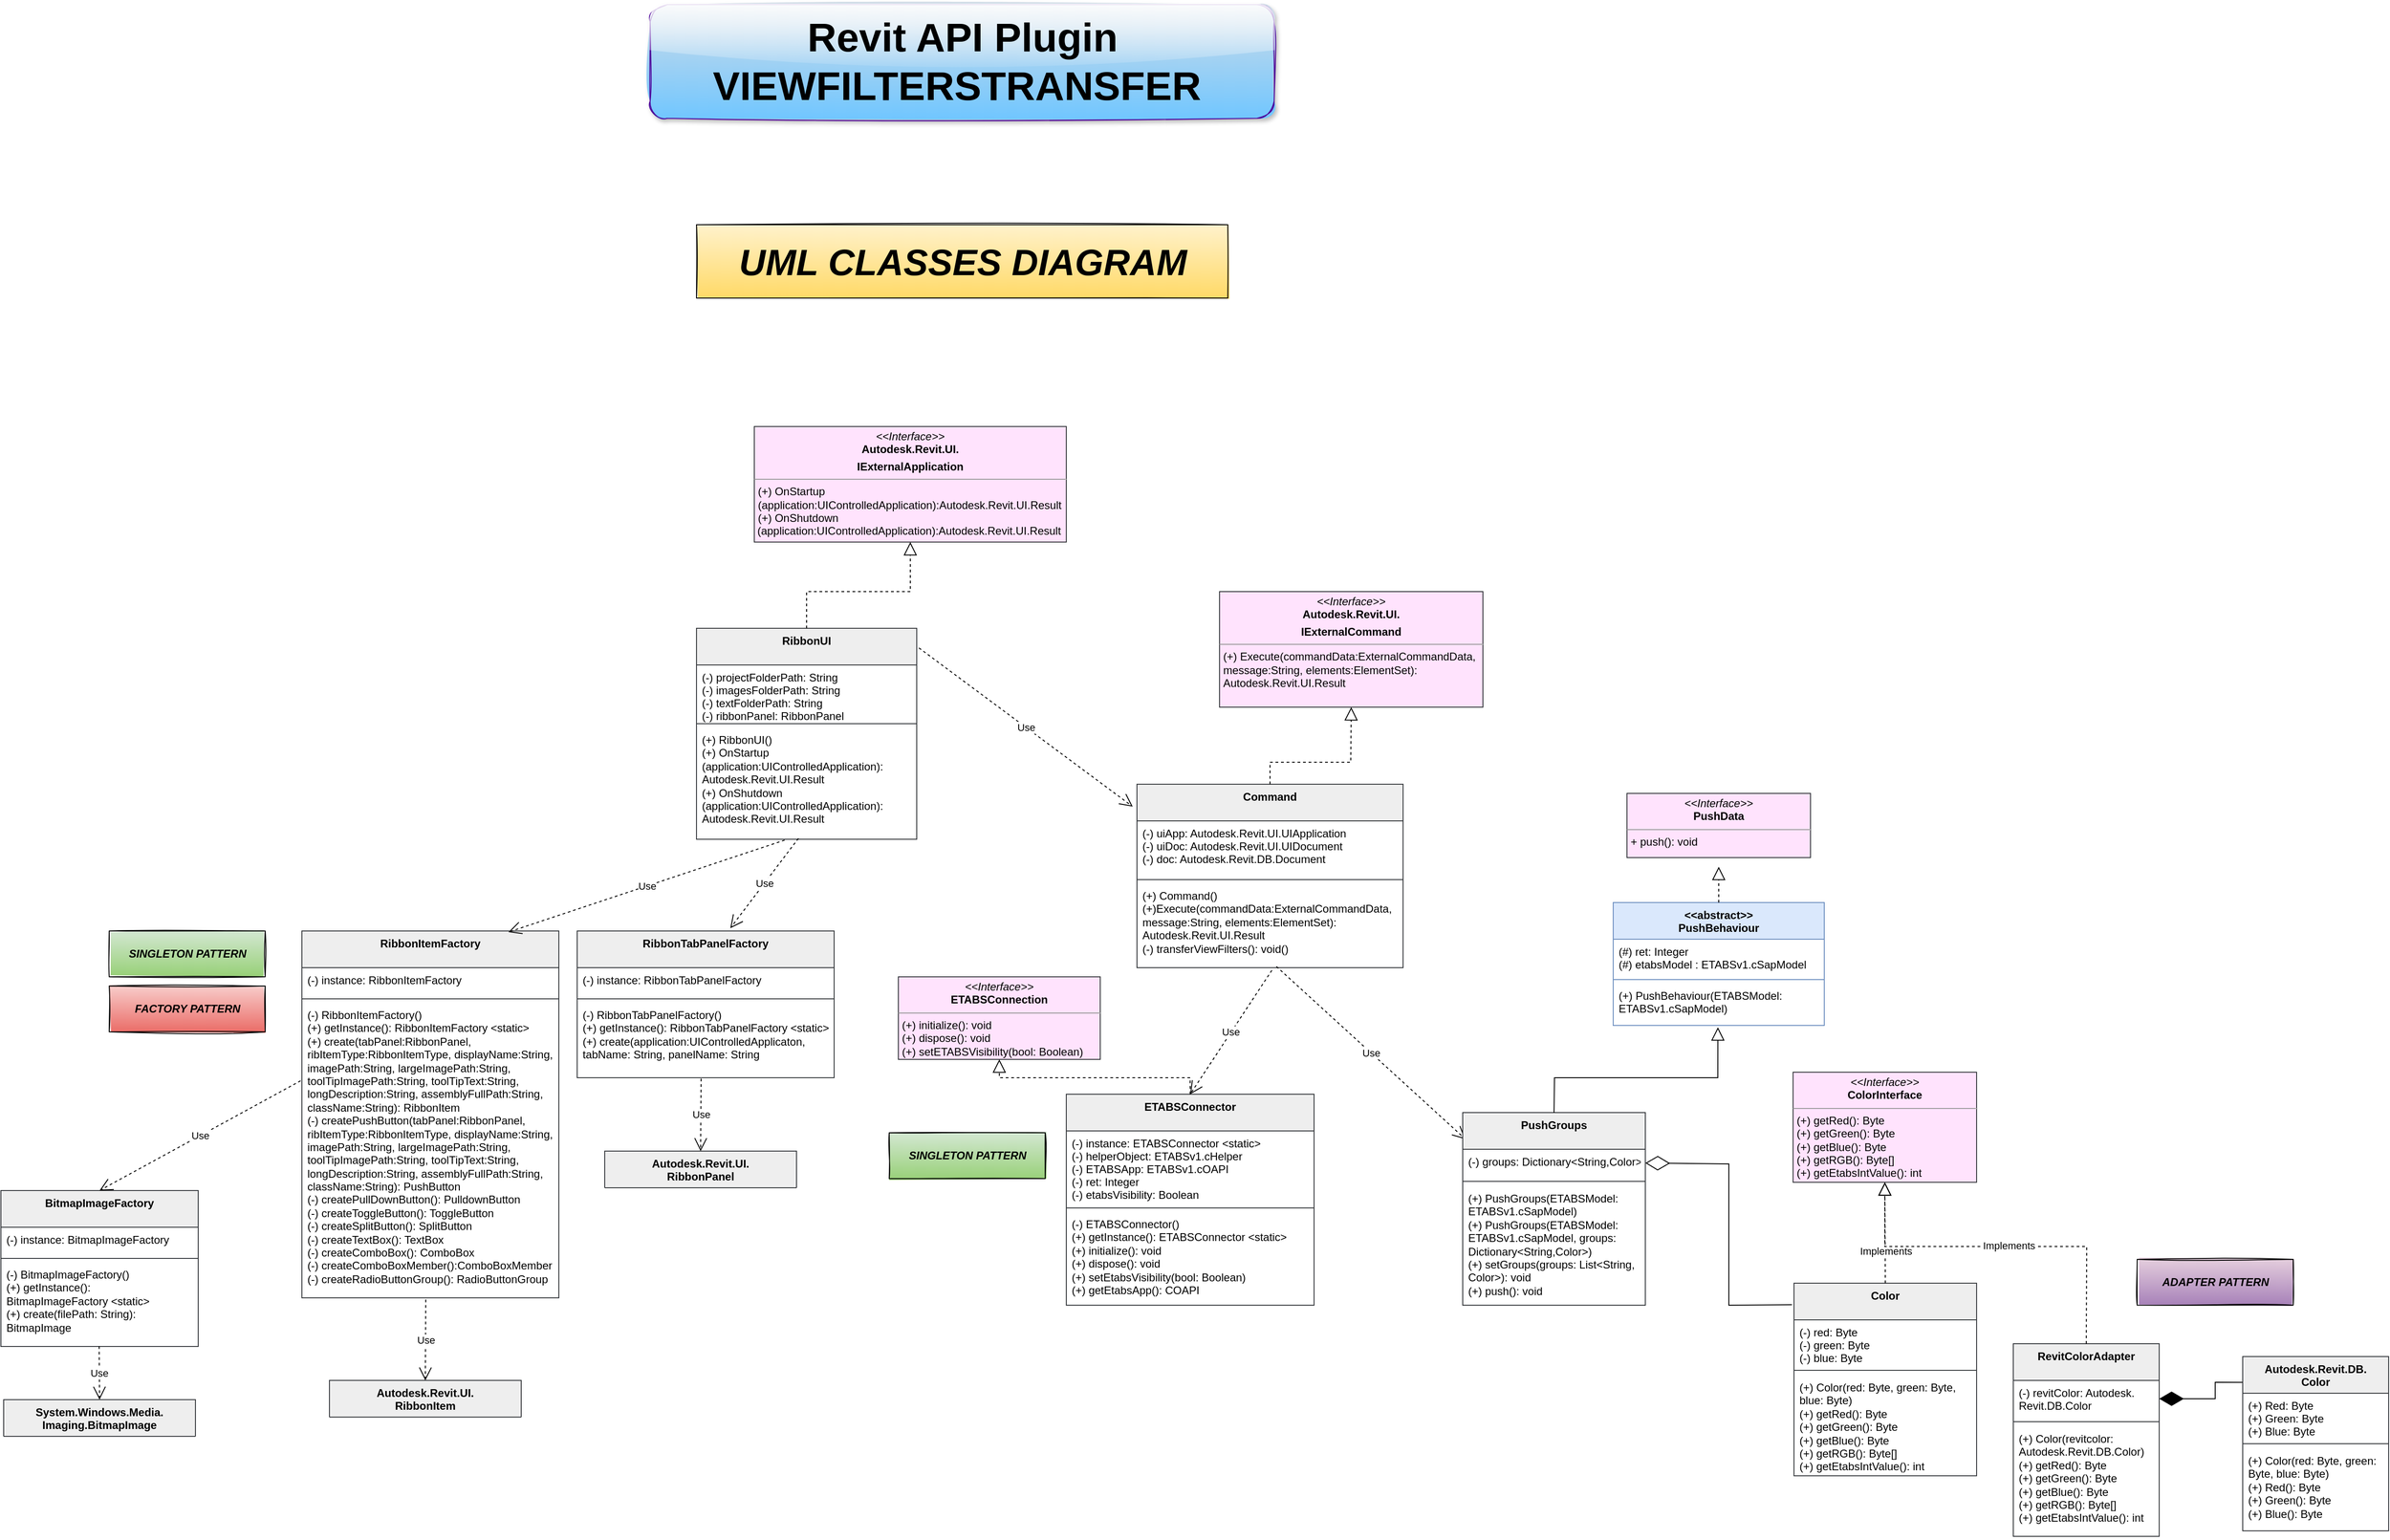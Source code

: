 <mxfile version="22.0.8" type="device">
  <diagram id="C5RBs43oDa-KdzZeNtuy" name="Page-1">
    <mxGraphModel dx="-635" dy="5644" grid="1" gridSize="10" guides="1" tooltips="1" connect="1" arrows="1" fold="1" page="1" pageScale="1" pageWidth="827" pageHeight="1169" math="0" shadow="0">
      <root>
        <mxCell id="WIyWlLk6GJQsqaUBKTNV-0" />
        <mxCell id="WIyWlLk6GJQsqaUBKTNV-1" parent="WIyWlLk6GJQsqaUBKTNV-0" />
        <mxCell id="bTsdY4HcsBTZkOIxfHCk-12" value="RibbonItemFactory" style="swimlane;fontStyle=1;align=center;verticalAlign=top;childLayout=stackLayout;horizontal=1;startSize=40;horizontalStack=0;resizeParent=1;resizeParentMax=0;resizeLast=0;collapsible=1;marginBottom=0;movable=1;resizable=1;rotatable=1;deletable=1;editable=1;locked=0;connectable=1;fillColor=#eeeeee;strokeColor=#36393d;" parent="WIyWlLk6GJQsqaUBKTNV-1" vertex="1">
          <mxGeometry x="5260" y="-1500" width="280" height="400" as="geometry" />
        </mxCell>
        <mxCell id="bTsdY4HcsBTZkOIxfHCk-13" value="(-) instance: RibbonItemFactory" style="text;strokeColor=none;fillColor=none;align=left;verticalAlign=top;spacingLeft=4;spacingRight=4;overflow=hidden;rotatable=0;points=[[0,0.5],[1,0.5]];portConstraint=eastwest;" parent="bTsdY4HcsBTZkOIxfHCk-12" vertex="1">
          <mxGeometry y="40" width="280" height="30" as="geometry" />
        </mxCell>
        <mxCell id="bTsdY4HcsBTZkOIxfHCk-14" value="" style="line;strokeWidth=1;fillColor=none;align=left;verticalAlign=middle;spacingTop=-1;spacingLeft=3;spacingRight=3;rotatable=0;labelPosition=right;points=[];portConstraint=eastwest;strokeColor=inherit;" parent="bTsdY4HcsBTZkOIxfHCk-12" vertex="1">
          <mxGeometry y="70" width="280" height="8" as="geometry" />
        </mxCell>
        <mxCell id="bTsdY4HcsBTZkOIxfHCk-15" value="(-) RibbonItemFactory()&#xa;(+) getInstance(): RibbonItemFactory &lt;static&gt;&#xa;(+) create(tabPanel:RibbonPanel, ribItemType:RibbonItemType, displayName:String, imagePath:String, largeImagePath:String, toolTipImagePath:String, toolTipText:String, longDescription:String, assemblyFullPath:String, className:String): RibbonItem&#xa;(-) createPushButton(tabPanel:RibbonPanel, ribItemType:RibbonItemType, displayName:String, imagePath:String, largeImagePath:String, toolTipImagePath:String, toolTipText:String, longDescription:String, assemblyFullPath:String, className:String): PushButton&#xa;(-) createPullDownButton(): PulldownButton&#xa;(-) createToggleButton(): ToggleButton&#xa;(-) createSplitButton(): SplitButton&#xa;(-) createTextBox(): TextBox&#xa;(-) createComboBox(): ComboBox&#xa;(-) createComboBoxMember():ComboBoxMember&#xa;(-) createRadioButtonGroup(): RadioButtonGroup" style="text;strokeColor=none;fillColor=none;align=left;verticalAlign=top;spacingLeft=4;spacingRight=4;overflow=hidden;rotatable=0;points=[[0,0.5],[1,0.5]];portConstraint=eastwest;whiteSpace=wrap;" parent="bTsdY4HcsBTZkOIxfHCk-12" vertex="1">
          <mxGeometry y="78" width="280" height="322" as="geometry" />
        </mxCell>
        <mxCell id="bTsdY4HcsBTZkOIxfHCk-16" value="RibbonTabPanelFactory" style="swimlane;fontStyle=1;align=center;verticalAlign=top;childLayout=stackLayout;horizontal=1;startSize=40;horizontalStack=0;resizeParent=1;resizeParentMax=0;resizeLast=0;collapsible=1;marginBottom=0;movable=1;resizable=1;rotatable=1;deletable=1;editable=1;locked=0;connectable=1;fillColor=#eeeeee;strokeColor=#36393d;" parent="WIyWlLk6GJQsqaUBKTNV-1" vertex="1">
          <mxGeometry x="5560" y="-1500" width="280" height="160" as="geometry" />
        </mxCell>
        <mxCell id="bTsdY4HcsBTZkOIxfHCk-17" value="(-) instance: RibbonTabPanelFactory" style="text;strokeColor=none;fillColor=none;align=left;verticalAlign=top;spacingLeft=4;spacingRight=4;overflow=hidden;rotatable=0;points=[[0,0.5],[1,0.5]];portConstraint=eastwest;" parent="bTsdY4HcsBTZkOIxfHCk-16" vertex="1">
          <mxGeometry y="40" width="280" height="30" as="geometry" />
        </mxCell>
        <mxCell id="bTsdY4HcsBTZkOIxfHCk-18" value="" style="line;strokeWidth=1;fillColor=none;align=left;verticalAlign=middle;spacingTop=-1;spacingLeft=3;spacingRight=3;rotatable=0;labelPosition=right;points=[];portConstraint=eastwest;strokeColor=inherit;" parent="bTsdY4HcsBTZkOIxfHCk-16" vertex="1">
          <mxGeometry y="70" width="280" height="8" as="geometry" />
        </mxCell>
        <mxCell id="bTsdY4HcsBTZkOIxfHCk-19" value="(-) RibbonTabPanelFactory()&#xa;(+) getInstance(): RibbonTabPanelFactory &lt;static&gt;&#xa;(+) create(application:UIControlledApplicaton, tabName: String, panelName: String" style="text;strokeColor=none;fillColor=none;align=left;verticalAlign=top;spacingLeft=4;spacingRight=4;overflow=hidden;rotatable=0;points=[[0,0.5],[1,0.5]];portConstraint=eastwest;whiteSpace=wrap;" parent="bTsdY4HcsBTZkOIxfHCk-16" vertex="1">
          <mxGeometry y="78" width="280" height="82" as="geometry" />
        </mxCell>
        <mxCell id="bTsdY4HcsBTZkOIxfHCk-20" value="RibbonUI" style="swimlane;fontStyle=1;align=center;verticalAlign=top;childLayout=stackLayout;horizontal=1;startSize=40;horizontalStack=0;resizeParent=1;resizeParentMax=0;resizeLast=0;collapsible=1;marginBottom=0;movable=1;resizable=1;rotatable=1;deletable=1;editable=1;locked=0;connectable=1;fillColor=#eeeeee;strokeColor=#36393d;" parent="WIyWlLk6GJQsqaUBKTNV-1" vertex="1">
          <mxGeometry x="5690" y="-1830" width="240" height="230" as="geometry" />
        </mxCell>
        <mxCell id="bTsdY4HcsBTZkOIxfHCk-21" value="(-) projectFolderPath: String&#xa;(-) imagesFolderPath: String&#xa;(-) textFolderPath: String&#xa;(-) ribbonPanel: RibbonPanel" style="text;strokeColor=none;fillColor=none;align=left;verticalAlign=top;spacingLeft=4;spacingRight=4;overflow=hidden;rotatable=0;points=[[0,0.5],[1,0.5]];portConstraint=eastwest;" parent="bTsdY4HcsBTZkOIxfHCk-20" vertex="1">
          <mxGeometry y="40" width="240" height="60" as="geometry" />
        </mxCell>
        <mxCell id="bTsdY4HcsBTZkOIxfHCk-22" value="" style="line;strokeWidth=1;fillColor=none;align=left;verticalAlign=middle;spacingTop=-1;spacingLeft=3;spacingRight=3;rotatable=0;labelPosition=right;points=[];portConstraint=eastwest;strokeColor=inherit;" parent="bTsdY4HcsBTZkOIxfHCk-20" vertex="1">
          <mxGeometry y="100" width="240" height="8" as="geometry" />
        </mxCell>
        <mxCell id="bTsdY4HcsBTZkOIxfHCk-23" value="(+) RibbonUI()&#xa;(+) OnStartup&#xa;(application:UIControlledApplication):&#xa;Autodesk.Revit.UI.Result&#xa;(+) OnShutdown &#xa;(application:UIControlledApplication):&#xa;Autodesk.Revit.UI.Result" style="text;strokeColor=none;fillColor=none;align=left;verticalAlign=top;spacingLeft=4;spacingRight=4;overflow=hidden;rotatable=0;points=[[0,0.5],[1,0.5]];portConstraint=eastwest;whiteSpace=wrap;" parent="bTsdY4HcsBTZkOIxfHCk-20" vertex="1">
          <mxGeometry y="108" width="240" height="122" as="geometry" />
        </mxCell>
        <mxCell id="bTsdY4HcsBTZkOIxfHCk-24" value="&lt;p style=&quot;margin: 0px ; margin-top: 4px ; text-align: center&quot;&gt;&lt;i&gt;&amp;lt;&amp;lt;Interface&amp;gt;&amp;gt;&lt;/i&gt;&lt;br&gt;&lt;b&gt;Autodesk.Revit.UI.&lt;/b&gt;&lt;/p&gt;&lt;p style=&quot;margin: 0px ; margin-top: 4px ; text-align: center&quot;&gt;&lt;b&gt;IExternalApplication&lt;/b&gt;&lt;/p&gt;&lt;hr size=&quot;1&quot;&gt;&lt;p style=&quot;margin: 0px ; margin-left: 4px&quot;&gt;(+) OnStartup&lt;/p&gt;&lt;p style=&quot;margin: 0px ; margin-left: 4px&quot;&gt;(application:UIControlledApplication):&lt;span style=&quot;background-color: initial;&quot;&gt;Autodesk.Revit.UI.Result&lt;/span&gt;&lt;/p&gt;&lt;p style=&quot;margin: 0px ; margin-left: 4px&quot;&gt;&lt;span style=&quot;background-color: initial;&quot;&gt;(+) OnShutdown&lt;/span&gt;&lt;/p&gt;&amp;nbsp;(application:UIControlledApplication):Autodesk.Revit.UI.Result" style="verticalAlign=top;align=left;overflow=fill;fontSize=12;fontFamily=Helvetica;html=1;fillColor=#FFE3FD;strokeColor=#36393d;" parent="WIyWlLk6GJQsqaUBKTNV-1" vertex="1">
          <mxGeometry x="5753" y="-2050" width="340" height="126" as="geometry" />
        </mxCell>
        <mxCell id="bTsdY4HcsBTZkOIxfHCk-25" value="" style="endArrow=block;dashed=1;endFill=0;endSize=12;html=1;rounded=0;exitX=0.5;exitY=0;exitDx=0;exitDy=0;entryX=0.5;entryY=1;entryDx=0;entryDy=0;" parent="WIyWlLk6GJQsqaUBKTNV-1" source="bTsdY4HcsBTZkOIxfHCk-20" target="bTsdY4HcsBTZkOIxfHCk-24" edge="1">
          <mxGeometry width="160" relative="1" as="geometry">
            <mxPoint x="5640" y="-1850" as="sourcePoint" />
            <mxPoint x="5925" y="-1910" as="targetPoint" />
            <Array as="points">
              <mxPoint x="5810" y="-1870" />
              <mxPoint x="5923" y="-1870" />
            </Array>
          </mxGeometry>
        </mxCell>
        <mxCell id="bTsdY4HcsBTZkOIxfHCk-28" value="Command" style="swimlane;fontStyle=1;align=center;verticalAlign=top;childLayout=stackLayout;horizontal=1;startSize=40;horizontalStack=0;resizeParent=1;resizeParentMax=0;resizeLast=0;collapsible=1;marginBottom=0;movable=1;resizable=1;rotatable=1;deletable=1;editable=1;locked=0;connectable=1;fillColor=#eeeeee;strokeColor=#36393d;" parent="WIyWlLk6GJQsqaUBKTNV-1" vertex="1">
          <mxGeometry x="6170" y="-1660" width="290" height="200" as="geometry" />
        </mxCell>
        <mxCell id="bTsdY4HcsBTZkOIxfHCk-29" value="(-) uiApp: Autodesk.Revit.UI.UIApplication&#xa;(-) uiDoc: Autodesk.Revit.UI.UIDocument&#xa;(-) doc: Autodesk.Revit.DB.Document" style="text;strokeColor=none;fillColor=none;align=left;verticalAlign=top;spacingLeft=4;spacingRight=4;overflow=hidden;rotatable=0;points=[[0,0.5],[1,0.5]];portConstraint=eastwest;" parent="bTsdY4HcsBTZkOIxfHCk-28" vertex="1">
          <mxGeometry y="40" width="290" height="60" as="geometry" />
        </mxCell>
        <mxCell id="bTsdY4HcsBTZkOIxfHCk-30" value="" style="line;strokeWidth=1;fillColor=none;align=left;verticalAlign=middle;spacingTop=-1;spacingLeft=3;spacingRight=3;rotatable=0;labelPosition=right;points=[];portConstraint=eastwest;strokeColor=inherit;" parent="bTsdY4HcsBTZkOIxfHCk-28" vertex="1">
          <mxGeometry y="100" width="290" height="8" as="geometry" />
        </mxCell>
        <mxCell id="bTsdY4HcsBTZkOIxfHCk-31" value="(+) Command()&#xa;(+)Execute(commandData:ExternalCommandData, &#xa;message:String, elements:ElementSet): &#xa;Autodesk.Revit.UI.Result&#xa;(-) transferViewFilters(): void()" style="text;strokeColor=none;fillColor=none;align=left;verticalAlign=top;spacingLeft=4;spacingRight=4;overflow=hidden;rotatable=0;points=[[0,0.5],[1,0.5]];portConstraint=eastwest;whiteSpace=wrap;" parent="bTsdY4HcsBTZkOIxfHCk-28" vertex="1">
          <mxGeometry y="108" width="290" height="92" as="geometry" />
        </mxCell>
        <mxCell id="bTsdY4HcsBTZkOIxfHCk-32" value="&lt;p style=&quot;margin: 0px ; margin-top: 4px ; text-align: center&quot;&gt;&lt;i&gt;&amp;lt;&amp;lt;Interface&amp;gt;&amp;gt;&lt;/i&gt;&lt;br&gt;&lt;b&gt;Autodesk.Revit.UI.&lt;/b&gt;&lt;/p&gt;&lt;p style=&quot;margin: 0px ; margin-top: 4px ; text-align: center&quot;&gt;&lt;b&gt;IExternalCommand&lt;/b&gt;&lt;/p&gt;&lt;hr size=&quot;1&quot;&gt;&lt;p style=&quot;margin: 0px ; margin-left: 4px&quot;&gt;(+) Execute(commandData:ExternalCommandData,&amp;nbsp;&lt;/p&gt;&lt;p style=&quot;margin: 0px ; margin-left: 4px&quot;&gt;message:String, elements:ElementSet):&amp;nbsp;&lt;/p&gt;&lt;p style=&quot;margin: 0px ; margin-left: 4px&quot;&gt;Autodesk.Revit.UI.Result&lt;/p&gt;&lt;p style=&quot;margin: 0px ; margin-left: 4px&quot;&gt;&lt;/p&gt;" style="verticalAlign=top;align=left;overflow=fill;fontSize=12;fontFamily=Helvetica;html=1;fillColor=#FFE3FD;strokeColor=#36393d;" parent="WIyWlLk6GJQsqaUBKTNV-1" vertex="1">
          <mxGeometry x="6260" y="-1870" width="287" height="126" as="geometry" />
        </mxCell>
        <mxCell id="bTsdY4HcsBTZkOIxfHCk-33" value="" style="endArrow=block;dashed=1;endFill=0;endSize=12;html=1;rounded=0;exitX=0.5;exitY=0;exitDx=0;exitDy=0;entryX=0.5;entryY=1;entryDx=0;entryDy=0;" parent="WIyWlLk6GJQsqaUBKTNV-1" source="bTsdY4HcsBTZkOIxfHCk-28" target="bTsdY4HcsBTZkOIxfHCk-32" edge="1">
          <mxGeometry width="160" relative="1" as="geometry">
            <mxPoint x="6120" y="-1664" as="sourcePoint" />
            <mxPoint x="6405" y="-1724" as="targetPoint" />
            <Array as="points">
              <mxPoint x="6315" y="-1684" />
              <mxPoint x="6360" y="-1684" />
              <mxPoint x="6403" y="-1684" />
            </Array>
          </mxGeometry>
        </mxCell>
        <mxCell id="bTsdY4HcsBTZkOIxfHCk-36" value="Use" style="endArrow=open;endSize=12;dashed=1;html=1;rounded=0;entryX=-0.016;entryY=0.122;entryDx=0;entryDy=0;entryPerimeter=0;exitX=1.01;exitY=0.093;exitDx=0;exitDy=0;exitPerimeter=0;" parent="WIyWlLk6GJQsqaUBKTNV-1" source="bTsdY4HcsBTZkOIxfHCk-20" target="bTsdY4HcsBTZkOIxfHCk-28" edge="1">
          <mxGeometry width="160" relative="1" as="geometry">
            <mxPoint x="6108" y="-1618" as="sourcePoint" />
            <mxPoint x="6020" y="-1570" as="targetPoint" />
            <Array as="points" />
          </mxGeometry>
        </mxCell>
        <mxCell id="bTsdY4HcsBTZkOIxfHCk-37" value="Use" style="endArrow=open;endSize=12;dashed=1;html=1;rounded=0;entryX=0.015;entryY=0.138;entryDx=0;entryDy=0;entryPerimeter=0;exitX=0.524;exitY=0.986;exitDx=0;exitDy=0;exitPerimeter=0;" parent="WIyWlLk6GJQsqaUBKTNV-1" source="bTsdY4HcsBTZkOIxfHCk-31" target="VpW5yEYr8IQsNNvYB3wE-75" edge="1">
          <mxGeometry width="160" relative="1" as="geometry">
            <mxPoint x="6340" y="-1430" as="sourcePoint" />
            <mxPoint x="6494.165" y="-1358.53" as="targetPoint" />
            <Array as="points" />
          </mxGeometry>
        </mxCell>
        <mxCell id="bTsdY4HcsBTZkOIxfHCk-38" value="Use" style="endArrow=open;endSize=12;dashed=1;html=1;rounded=0;exitX=0.507;exitY=1.031;exitDx=0;exitDy=0;exitPerimeter=0;entryX=0.5;entryY=0;entryDx=0;entryDy=0;" parent="WIyWlLk6GJQsqaUBKTNV-1" source="bTsdY4HcsBTZkOIxfHCk-31" target="VpW5yEYr8IQsNNvYB3wE-1" edge="1">
          <mxGeometry width="160" relative="1" as="geometry">
            <mxPoint x="6330" y="-1450" as="sourcePoint" />
            <mxPoint x="6167.75" y="-1359.16" as="targetPoint" />
            <Array as="points" />
          </mxGeometry>
        </mxCell>
        <mxCell id="bTsdY4HcsBTZkOIxfHCk-39" value="Use" style="endArrow=open;endSize=12;dashed=1;html=1;rounded=0;exitX=0.463;exitY=0.992;exitDx=0;exitDy=0;exitPerimeter=0;entryX=0.596;entryY=-0.019;entryDx=0;entryDy=0;entryPerimeter=0;" parent="WIyWlLk6GJQsqaUBKTNV-1" source="bTsdY4HcsBTZkOIxfHCk-23" target="bTsdY4HcsBTZkOIxfHCk-16" edge="1">
          <mxGeometry width="160" relative="1" as="geometry">
            <mxPoint x="5959" y="-1550" as="sourcePoint" />
            <mxPoint x="5810" y="-1452" as="targetPoint" />
            <Array as="points" />
          </mxGeometry>
        </mxCell>
        <mxCell id="bTsdY4HcsBTZkOIxfHCk-40" value="Use" style="endArrow=open;endSize=12;dashed=1;html=1;rounded=0;exitX=0.4;exitY=1.008;exitDx=0;exitDy=0;exitPerimeter=0;entryX=0.804;entryY=0.003;entryDx=0;entryDy=0;entryPerimeter=0;" parent="WIyWlLk6GJQsqaUBKTNV-1" source="bTsdY4HcsBTZkOIxfHCk-23" target="bTsdY4HcsBTZkOIxfHCk-12" edge="1">
          <mxGeometry width="160" relative="1" as="geometry">
            <mxPoint x="5811" y="-1591" as="sourcePoint" />
            <mxPoint x="5737" y="-1493" as="targetPoint" />
            <Array as="points" />
          </mxGeometry>
        </mxCell>
        <mxCell id="bTsdY4HcsBTZkOIxfHCk-44" value="&lt;i&gt;&lt;b&gt;SINGLETON PATTERN&lt;/b&gt;&lt;/i&gt;" style="html=1;labelBackgroundColor=none;fillColor=#d5e8d4;strokeColor=#000000;glass=0;sketch=1;gradientColor=#97d077;" parent="WIyWlLk6GJQsqaUBKTNV-1" vertex="1">
          <mxGeometry x="5050" y="-1500" width="170" height="50" as="geometry" />
        </mxCell>
        <mxCell id="bTsdY4HcsBTZkOIxfHCk-43" value="&lt;i&gt;&lt;b&gt;FACTORY PATTERN&lt;/b&gt;&lt;/i&gt;" style="html=1;labelBackgroundColor=none;fillColor=#f8cecc;strokeColor=#000000;gradientColor=#ea6b66;glass=0;sketch=1;" parent="WIyWlLk6GJQsqaUBKTNV-1" vertex="1">
          <mxGeometry x="5050" y="-1440" width="170" height="50" as="geometry" />
        </mxCell>
        <mxCell id="bTsdY4HcsBTZkOIxfHCk-53" value="Autodesk.Revit.UI.&#xa;RibbonItem" style="swimlane;fontStyle=1;align=center;verticalAlign=top;childLayout=stackLayout;horizontal=1;startSize=40;horizontalStack=0;resizeParent=1;resizeParentMax=0;resizeLast=0;collapsible=1;marginBottom=0;movable=1;resizable=1;rotatable=1;deletable=1;editable=1;locked=0;connectable=1;fillColor=#eeeeee;strokeColor=#36393d;" parent="WIyWlLk6GJQsqaUBKTNV-1" vertex="1">
          <mxGeometry x="5290" y="-1010" width="209" height="40" as="geometry" />
        </mxCell>
        <mxCell id="bTsdY4HcsBTZkOIxfHCk-57" value="Use" style="endArrow=open;endSize=12;dashed=1;html=1;rounded=0;entryX=0.5;entryY=0;entryDx=0;entryDy=0;exitX=0.482;exitY=1.006;exitDx=0;exitDy=0;exitPerimeter=0;" parent="WIyWlLk6GJQsqaUBKTNV-1" source="bTsdY4HcsBTZkOIxfHCk-15" target="bTsdY4HcsBTZkOIxfHCk-53" edge="1">
          <mxGeometry width="160" relative="1" as="geometry">
            <mxPoint x="5499" y="-1080" as="sourcePoint" />
            <mxPoint x="5499" y="-960" as="targetPoint" />
            <Array as="points" />
          </mxGeometry>
        </mxCell>
        <mxCell id="bTsdY4HcsBTZkOIxfHCk-59" value="Autodesk.Revit.UI.&#xa;RibbonPanel" style="swimlane;fontStyle=1;align=center;verticalAlign=top;childLayout=stackLayout;horizontal=1;startSize=40;horizontalStack=0;resizeParent=1;resizeParentMax=0;resizeLast=0;collapsible=1;marginBottom=0;movable=1;resizable=1;rotatable=1;deletable=1;editable=1;locked=0;connectable=1;fillColor=#eeeeee;strokeColor=#36393d;" parent="WIyWlLk6GJQsqaUBKTNV-1" vertex="1">
          <mxGeometry x="5590" y="-1260" width="209" height="40" as="geometry" />
        </mxCell>
        <mxCell id="bTsdY4HcsBTZkOIxfHCk-60" value="Use" style="endArrow=open;endSize=12;dashed=1;html=1;rounded=0;entryX=0.5;entryY=0;entryDx=0;entryDy=0;exitX=0.482;exitY=1.006;exitDx=0;exitDy=0;exitPerimeter=0;" parent="WIyWlLk6GJQsqaUBKTNV-1" target="bTsdY4HcsBTZkOIxfHCk-59" edge="1">
          <mxGeometry width="160" relative="1" as="geometry">
            <mxPoint x="5695" y="-1339" as="sourcePoint" />
            <mxPoint x="5799" y="-1201" as="targetPoint" />
            <Array as="points" />
          </mxGeometry>
        </mxCell>
        <mxCell id="bTsdY4HcsBTZkOIxfHCk-61" value="&lt;span style=&quot;font-size: 40px;&quot;&gt;&lt;b&gt;&lt;i&gt;UML CLASSES DIAGRAM&lt;/i&gt;&lt;/b&gt;&lt;/span&gt;" style="html=1;labelBackgroundColor=none;fillColor=#fff2cc;strokeColor=#000000;glass=0;sketch=1;gradientColor=#ffd966;" parent="WIyWlLk6GJQsqaUBKTNV-1" vertex="1">
          <mxGeometry x="5690" y="-2270" width="579" height="80" as="geometry" />
        </mxCell>
        <mxCell id="bTsdY4HcsBTZkOIxfHCk-62" value="&lt;b&gt;&lt;font style=&quot;font-size: 44px;&quot;&gt;Revit API Plugin&lt;br&gt;VIEWFILTERSTRANSFER&amp;nbsp;&lt;/font&gt;&lt;/b&gt;" style="rounded=1;whiteSpace=wrap;html=1;fillColor=#D2DDE7;strokeColor=#4C0099;gradientColor=#70C6FF;shadow=1;sketch=1;curveFitting=1;jiggle=2;glass=1;" parent="WIyWlLk6GJQsqaUBKTNV-1" vertex="1">
          <mxGeometry x="5639.5" y="-2510" width="680" height="124" as="geometry" />
        </mxCell>
        <mxCell id="VpW5yEYr8IQsNNvYB3wE-0" value="&lt;i&gt;&lt;b&gt;SINGLETON PATTERN&lt;/b&gt;&lt;/i&gt;" style="html=1;labelBackgroundColor=none;fillColor=#d5e8d4;strokeColor=#000000;glass=0;sketch=1;gradientColor=#97d077;" parent="WIyWlLk6GJQsqaUBKTNV-1" vertex="1">
          <mxGeometry x="5900" y="-1280" width="170" height="50" as="geometry" />
        </mxCell>
        <mxCell id="VpW5yEYr8IQsNNvYB3wE-1" value="ETABSConnector" style="swimlane;fontStyle=1;align=center;verticalAlign=top;childLayout=stackLayout;horizontal=1;startSize=40;horizontalStack=0;resizeParent=1;resizeParentMax=0;resizeLast=0;collapsible=1;marginBottom=0;movable=1;resizable=1;rotatable=1;deletable=1;editable=1;locked=0;connectable=1;fillColor=#eeeeee;strokeColor=#36393d;" parent="WIyWlLk6GJQsqaUBKTNV-1" vertex="1">
          <mxGeometry x="6093" y="-1322" width="270" height="230" as="geometry" />
        </mxCell>
        <mxCell id="VpW5yEYr8IQsNNvYB3wE-2" value="(-) instance: ETABSConnector &lt;static&gt;&#xa;(-) helperObject: ETABSv1.cHelper&#xa;(-) ETABSApp: ETABSv1.cOAPI&#xa;(-) ret: Integer&#xa;(-) etabsVisibility: Boolean" style="text;strokeColor=none;fillColor=none;align=left;verticalAlign=top;spacingLeft=4;spacingRight=4;overflow=hidden;rotatable=0;points=[[0,0.5],[1,0.5]];portConstraint=eastwest;" parent="VpW5yEYr8IQsNNvYB3wE-1" vertex="1">
          <mxGeometry y="40" width="270" height="80" as="geometry" />
        </mxCell>
        <mxCell id="VpW5yEYr8IQsNNvYB3wE-3" value="" style="line;strokeWidth=1;fillColor=none;align=left;verticalAlign=middle;spacingTop=-1;spacingLeft=3;spacingRight=3;rotatable=0;labelPosition=right;points=[];portConstraint=eastwest;strokeColor=inherit;" parent="VpW5yEYr8IQsNNvYB3wE-1" vertex="1">
          <mxGeometry y="120" width="270" height="8" as="geometry" />
        </mxCell>
        <mxCell id="VpW5yEYr8IQsNNvYB3wE-4" value="(-) ETABSConnector()&#xa;(+) getInstance(): ETABSConnector &lt;static&gt;&#xa;(+) initialize(): void&#xa;(+) dispose(): void&#xa;(+) setEtabsVisibility(bool: Boolean)&#xa;(+) getEtabsApp(): COAPI" style="text;strokeColor=none;fillColor=none;align=left;verticalAlign=top;spacingLeft=4;spacingRight=4;overflow=hidden;rotatable=0;points=[[0,0.5],[1,0.5]];portConstraint=eastwest;whiteSpace=wrap;" parent="VpW5yEYr8IQsNNvYB3wE-1" vertex="1">
          <mxGeometry y="128" width="270" height="102" as="geometry" />
        </mxCell>
        <mxCell id="VpW5yEYr8IQsNNvYB3wE-5" value="&lt;p style=&quot;margin: 0px ; margin-top: 4px ; text-align: center&quot;&gt;&lt;i&gt;&amp;lt;&amp;lt;Interface&amp;gt;&amp;gt;&lt;/i&gt;&lt;br&gt;&lt;b&gt;ETABSConnection&lt;/b&gt;&lt;/p&gt;&lt;hr size=&quot;1&quot;&gt;&lt;p style=&quot;margin: 0px ; margin-left: 4px&quot;&gt;(+) initialize(): void&lt;/p&gt;&lt;p style=&quot;margin: 0px ; margin-left: 4px&quot;&gt;(+) dispose(): void&lt;/p&gt;&lt;p style=&quot;margin: 0px ; margin-left: 4px&quot;&gt;(+) setETABSVisibility(bool: Boolean)&lt;/p&gt;" style="verticalAlign=top;align=left;overflow=fill;fontSize=12;fontFamily=Helvetica;html=1;fillColor=#FFE3FD;strokeColor=#36393d;" parent="WIyWlLk6GJQsqaUBKTNV-1" vertex="1">
          <mxGeometry x="5910" y="-1450" width="220" height="90" as="geometry" />
        </mxCell>
        <mxCell id="VpW5yEYr8IQsNNvYB3wE-6" value="" style="endArrow=block;dashed=1;endFill=0;endSize=12;html=1;rounded=0;exitX=0.5;exitY=0;exitDx=0;exitDy=0;entryX=0.5;entryY=1;entryDx=0;entryDy=0;" parent="WIyWlLk6GJQsqaUBKTNV-1" source="VpW5yEYr8IQsNNvYB3wE-1" target="VpW5yEYr8IQsNNvYB3wE-5" edge="1">
          <mxGeometry width="160" relative="1" as="geometry">
            <mxPoint x="6490" y="-1206" as="sourcePoint" />
            <mxPoint x="6490" y="-1266" as="targetPoint" />
            <Array as="points">
              <mxPoint x="6228" y="-1340" />
              <mxPoint x="6020" y="-1340" />
            </Array>
          </mxGeometry>
        </mxCell>
        <mxCell id="VpW5yEYr8IQsNNvYB3wE-59" value="&lt;p style=&quot;margin: 0px ; margin-top: 4px ; text-align: center&quot;&gt;&lt;i&gt;&amp;lt;&amp;lt;Interface&amp;gt;&amp;gt;&lt;/i&gt;&lt;br&gt;&lt;b&gt;PushData&lt;/b&gt;&lt;/p&gt;&lt;hr size=&quot;1&quot;&gt;&lt;p style=&quot;margin: 0px ; margin-left: 4px&quot;&gt;+ push(): void&lt;/p&gt;" style="verticalAlign=top;align=left;overflow=fill;fontSize=12;fontFamily=Helvetica;html=1;fillColor=#FFE3FD;strokeColor=#36393d;" parent="WIyWlLk6GJQsqaUBKTNV-1" vertex="1">
          <mxGeometry x="6704" y="-1650" width="200" height="70" as="geometry" />
        </mxCell>
        <mxCell id="VpW5yEYr8IQsNNvYB3wE-60" value="&lt;&lt;abstract&gt;&gt;&#xa;PushBehaviour" style="swimlane;fontStyle=1;align=center;verticalAlign=top;childLayout=stackLayout;horizontal=1;startSize=40;horizontalStack=0;resizeParent=1;resizeParentMax=0;resizeLast=0;collapsible=1;marginBottom=0;fillColor=#dae8fc;strokeColor=#6c8ebf;" parent="WIyWlLk6GJQsqaUBKTNV-1" vertex="1">
          <mxGeometry x="6689" y="-1531" width="230" height="134" as="geometry" />
        </mxCell>
        <mxCell id="VpW5yEYr8IQsNNvYB3wE-61" value="(#) ret: Integer&#xa;(#) etabsModel : ETABSv1.cSapModel" style="text;strokeColor=none;fillColor=none;align=left;verticalAlign=top;spacingLeft=4;spacingRight=4;overflow=hidden;rotatable=0;points=[[0,0.5],[1,0.5]];portConstraint=eastwest;glass=0;labelBackgroundColor=none;sketch=1;" parent="VpW5yEYr8IQsNNvYB3wE-60" vertex="1">
          <mxGeometry y="40" width="230" height="40" as="geometry" />
        </mxCell>
        <mxCell id="VpW5yEYr8IQsNNvYB3wE-62" value="" style="line;strokeWidth=1;fillColor=none;align=left;verticalAlign=middle;spacingTop=-1;spacingLeft=3;spacingRight=3;rotatable=0;labelPosition=right;points=[];portConstraint=eastwest;strokeColor=inherit;" parent="VpW5yEYr8IQsNNvYB3wE-60" vertex="1">
          <mxGeometry y="80" width="230" height="8" as="geometry" />
        </mxCell>
        <mxCell id="VpW5yEYr8IQsNNvYB3wE-63" value="(+) PushBehaviour(ETABSModel: ETABSv1.cSapModel)" style="text;strokeColor=none;fillColor=none;align=left;verticalAlign=top;spacingLeft=4;spacingRight=4;overflow=hidden;rotatable=0;points=[[0,0.5],[1,0.5]];portConstraint=eastwest;whiteSpace=wrap;" parent="VpW5yEYr8IQsNNvYB3wE-60" vertex="1">
          <mxGeometry y="88" width="230" height="46" as="geometry" />
        </mxCell>
        <mxCell id="VpW5yEYr8IQsNNvYB3wE-64" value="" style="endArrow=block;dashed=1;endFill=0;endSize=12;html=1;rounded=0;entryX=0.5;entryY=1;entryDx=0;entryDy=0;exitX=0.5;exitY=0;exitDx=0;exitDy=0;" parent="WIyWlLk6GJQsqaUBKTNV-1" source="VpW5yEYr8IQsNNvYB3wE-60" edge="1">
          <mxGeometry width="160" relative="1" as="geometry">
            <mxPoint x="7063" y="-1476" as="sourcePoint" />
            <mxPoint x="6804" y="-1570" as="targetPoint" />
            <Array as="points" />
          </mxGeometry>
        </mxCell>
        <mxCell id="VpW5yEYr8IQsNNvYB3wE-75" value="PushGroups" style="swimlane;fontStyle=1;align=center;verticalAlign=top;childLayout=stackLayout;horizontal=1;startSize=40;horizontalStack=0;resizeParent=1;resizeParentMax=0;resizeLast=0;collapsible=1;marginBottom=0;movable=1;resizable=1;rotatable=1;deletable=1;editable=1;locked=0;connectable=1;fillColor=#eeeeee;strokeColor=#36393d;" parent="WIyWlLk6GJQsqaUBKTNV-1" vertex="1">
          <mxGeometry x="6525" y="-1302" width="199" height="210" as="geometry" />
        </mxCell>
        <mxCell id="VpW5yEYr8IQsNNvYB3wE-76" value="(-) groups: Dictionary&lt;String,Color&gt;" style="text;strokeColor=none;fillColor=none;align=left;verticalAlign=top;spacingLeft=4;spacingRight=4;overflow=hidden;rotatable=0;points=[[0,0.5],[1,0.5]];portConstraint=eastwest;" parent="VpW5yEYr8IQsNNvYB3wE-75" vertex="1">
          <mxGeometry y="40" width="199" height="30" as="geometry" />
        </mxCell>
        <mxCell id="VpW5yEYr8IQsNNvYB3wE-77" value="" style="line;strokeWidth=1;fillColor=none;align=left;verticalAlign=middle;spacingTop=-1;spacingLeft=3;spacingRight=3;rotatable=0;labelPosition=right;points=[];portConstraint=eastwest;strokeColor=inherit;" parent="VpW5yEYr8IQsNNvYB3wE-75" vertex="1">
          <mxGeometry y="70" width="199" height="10" as="geometry" />
        </mxCell>
        <mxCell id="VpW5yEYr8IQsNNvYB3wE-78" value="(+) PushGroups(ETABSModel: ETABSv1.cSapModel)&#xa;(+) PushGroups(ETABSModel: ETABSv1.cSapModel, groups: Dictionary&lt;String,Color&gt;)&#xa;(+) setGroups(groups: List&lt;String, Color&gt;): void&#xa;(+) push(): void" style="text;strokeColor=none;fillColor=none;align=left;verticalAlign=top;spacingLeft=4;spacingRight=4;overflow=hidden;rotatable=0;points=[[0,0.5],[1,0.5]];portConstraint=eastwest;whiteSpace=wrap;" parent="VpW5yEYr8IQsNNvYB3wE-75" vertex="1">
          <mxGeometry y="80" width="199" height="130" as="geometry" />
        </mxCell>
        <mxCell id="VpW5yEYr8IQsNNvYB3wE-79" value="" style="endArrow=block;endFill=0;endSize=12;html=1;rounded=0;exitX=0.5;exitY=0;exitDx=0;exitDy=0;entryX=0.496;entryY=1.043;entryDx=0;entryDy=0;entryPerimeter=0;" parent="WIyWlLk6GJQsqaUBKTNV-1" source="VpW5yEYr8IQsNNvYB3wE-75" target="VpW5yEYr8IQsNNvYB3wE-63" edge="1">
          <mxGeometry width="160" relative="1" as="geometry">
            <mxPoint x="6938.5" y="-1292.0" as="sourcePoint" />
            <mxPoint x="6939" y="-1397" as="targetPoint" />
            <Array as="points">
              <mxPoint x="6625" y="-1340" />
              <mxPoint x="6803" y="-1340" />
            </Array>
          </mxGeometry>
        </mxCell>
        <mxCell id="VpW5yEYr8IQsNNvYB3wE-93" value="" style="endArrow=diamondThin;endFill=0;endSize=24;html=1;rounded=0;entryX=1;entryY=0.5;entryDx=0;entryDy=0;exitX=-0.011;exitY=0.112;exitDx=0;exitDy=0;exitPerimeter=0;" parent="WIyWlLk6GJQsqaUBKTNV-1" source="VpW5yEYr8IQsNNvYB3wE-99" target="VpW5yEYr8IQsNNvYB3wE-76" edge="1">
          <mxGeometry width="160" relative="1" as="geometry">
            <mxPoint x="7170.597" y="-1389.2" as="sourcePoint" />
            <mxPoint x="7109" y="-1299" as="targetPoint" />
            <Array as="points">
              <mxPoint x="6815" y="-1092" />
              <mxPoint x="6815" y="-1176" />
              <mxPoint x="6815" y="-1246" />
            </Array>
          </mxGeometry>
        </mxCell>
        <mxCell id="VpW5yEYr8IQsNNvYB3wE-99" value="Color" style="swimlane;fontStyle=1;align=center;verticalAlign=top;childLayout=stackLayout;horizontal=1;startSize=40;horizontalStack=0;resizeParent=1;resizeParentMax=0;resizeLast=0;collapsible=1;marginBottom=0;movable=1;resizable=1;rotatable=1;deletable=1;editable=1;locked=0;connectable=1;fillColor=#eeeeee;strokeColor=#36393d;" parent="WIyWlLk6GJQsqaUBKTNV-1" vertex="1">
          <mxGeometry x="6886" y="-1116" width="199" height="210" as="geometry" />
        </mxCell>
        <mxCell id="VpW5yEYr8IQsNNvYB3wE-100" value="(-) red: Byte&#xa;(-) green: Byte&#xa;(-) blue: Byte" style="text;strokeColor=none;fillColor=none;align=left;verticalAlign=top;spacingLeft=4;spacingRight=4;overflow=hidden;rotatable=0;points=[[0,0.5],[1,0.5]];portConstraint=eastwest;" parent="VpW5yEYr8IQsNNvYB3wE-99" vertex="1">
          <mxGeometry y="40" width="199" height="50" as="geometry" />
        </mxCell>
        <mxCell id="VpW5yEYr8IQsNNvYB3wE-101" value="" style="line;strokeWidth=1;fillColor=none;align=left;verticalAlign=middle;spacingTop=-1;spacingLeft=3;spacingRight=3;rotatable=0;labelPosition=right;points=[];portConstraint=eastwest;strokeColor=inherit;" parent="VpW5yEYr8IQsNNvYB3wE-99" vertex="1">
          <mxGeometry y="90" width="199" height="10" as="geometry" />
        </mxCell>
        <mxCell id="VpW5yEYr8IQsNNvYB3wE-102" value="(+) Color(red: Byte, green: Byte, blue: Byte)&#xa;(+) getRed(): Byte&#xa;(+) getGreen(): Byte&#xa;(+) getBlue(): Byte&#xa;(+) getRGB(): Byte[]&#xa;(+) getEtabsIntValue(): int" style="text;strokeColor=none;fillColor=none;align=left;verticalAlign=top;spacingLeft=4;spacingRight=4;overflow=hidden;rotatable=0;points=[[0,0.5],[1,0.5]];portConstraint=eastwest;whiteSpace=wrap;" parent="VpW5yEYr8IQsNNvYB3wE-99" vertex="1">
          <mxGeometry y="100" width="199" height="110" as="geometry" />
        </mxCell>
        <mxCell id="VpW5yEYr8IQsNNvYB3wE-103" value="&lt;p style=&quot;margin: 0px ; margin-top: 4px ; text-align: center&quot;&gt;&lt;i&gt;&amp;lt;&amp;lt;Interface&amp;gt;&amp;gt;&lt;/i&gt;&lt;br&gt;&lt;b&gt;ColorInterface&lt;/b&gt;&lt;/p&gt;&lt;hr size=&quot;1&quot;&gt;&lt;p style=&quot;margin: 0px ; margin-left: 4px&quot;&gt;(+) getRed(): Byte&lt;br style=&quot;border-color: var(--border-color); padding: 0px; margin: 0px;&quot;&gt;&lt;span style=&quot;&quot;&gt;(+) getGreen(): Byte&lt;/span&gt;&lt;br style=&quot;border-color: var(--border-color); padding: 0px; margin: 0px;&quot;&gt;&lt;span style=&quot;&quot;&gt;(+) getBlue(): Byte&lt;/span&gt;&lt;br style=&quot;border-color: var(--border-color); padding: 0px; margin: 0px;&quot;&gt;&lt;span style=&quot;&quot;&gt;(+) getRGB(): Byte[]&lt;/span&gt;&lt;br&gt;&lt;/p&gt;&lt;p style=&quot;margin: 0px ; margin-left: 4px&quot;&gt;(+) getEtabsIntValue(): int&lt;span style=&quot;&quot;&gt;&lt;br&gt;&lt;/span&gt;&lt;/p&gt;&lt;p style=&quot;margin: 0px ; margin-left: 4px&quot;&gt;&lt;br&gt;&lt;/p&gt;" style="verticalAlign=top;align=left;overflow=fill;fontSize=12;fontFamily=Helvetica;html=1;fillColor=#FFE3FD;strokeColor=#36393d;" parent="WIyWlLk6GJQsqaUBKTNV-1" vertex="1">
          <mxGeometry x="6885" y="-1346" width="200" height="120" as="geometry" />
        </mxCell>
        <mxCell id="VpW5yEYr8IQsNNvYB3wE-104" value="" style="endArrow=block;dashed=1;endFill=0;endSize=12;html=1;rounded=0;entryX=0.5;entryY=1;entryDx=0;entryDy=0;exitX=0.5;exitY=0;exitDx=0;exitDy=0;" parent="WIyWlLk6GJQsqaUBKTNV-1" source="VpW5yEYr8IQsNNvYB3wE-99" target="VpW5yEYr8IQsNNvYB3wE-103" edge="1">
          <mxGeometry width="160" relative="1" as="geometry">
            <mxPoint x="6875" y="-1096" as="sourcePoint" />
            <mxPoint x="6885" y="-1156" as="targetPoint" />
          </mxGeometry>
        </mxCell>
        <mxCell id="VpW5yEYr8IQsNNvYB3wE-105" value="Implements&lt;br&gt;" style="edgeLabel;html=1;align=center;verticalAlign=middle;resizable=0;points=[];fontColor=#000000;" parent="VpW5yEYr8IQsNNvYB3wE-104" vertex="1" connectable="0">
          <mxGeometry x="-0.036" y="-1" relative="1" as="geometry">
            <mxPoint x="-1" y="18" as="offset" />
          </mxGeometry>
        </mxCell>
        <mxCell id="VpW5yEYr8IQsNNvYB3wE-106" value="RevitColorAdapter" style="swimlane;fontStyle=1;align=center;verticalAlign=top;childLayout=stackLayout;horizontal=1;startSize=40;horizontalStack=0;resizeParent=1;resizeParentMax=0;resizeLast=0;collapsible=1;marginBottom=0;movable=1;resizable=1;rotatable=1;deletable=1;editable=1;locked=0;connectable=1;fillColor=#eeeeee;strokeColor=#36393d;" parent="WIyWlLk6GJQsqaUBKTNV-1" vertex="1">
          <mxGeometry x="7125" y="-1050" width="159" height="210" as="geometry" />
        </mxCell>
        <mxCell id="VpW5yEYr8IQsNNvYB3wE-107" value="(-) revitColor: Autodesk.&#xa;Revit.DB.Color" style="text;strokeColor=none;fillColor=none;align=left;verticalAlign=top;spacingLeft=4;spacingRight=4;overflow=hidden;rotatable=0;points=[[0,0.5],[1,0.5]];portConstraint=eastwest;" parent="VpW5yEYr8IQsNNvYB3wE-106" vertex="1">
          <mxGeometry y="40" width="159" height="40" as="geometry" />
        </mxCell>
        <mxCell id="VpW5yEYr8IQsNNvYB3wE-108" value="" style="line;strokeWidth=1;fillColor=none;align=left;verticalAlign=middle;spacingTop=-1;spacingLeft=3;spacingRight=3;rotatable=0;labelPosition=right;points=[];portConstraint=eastwest;strokeColor=inherit;" parent="VpW5yEYr8IQsNNvYB3wE-106" vertex="1">
          <mxGeometry y="80" width="159" height="10" as="geometry" />
        </mxCell>
        <mxCell id="VpW5yEYr8IQsNNvYB3wE-109" value="(+) Color(revitcolor: Autodesk.Revit.DB.Color)&#xa;(+) getRed(): Byte&#xa;(+) getGreen(): Byte&#xa;(+) getBlue(): Byte&#xa;(+) getRGB(): Byte[]&#xa;(+) getEtabsIntValue(): int" style="text;strokeColor=none;fillColor=none;align=left;verticalAlign=top;spacingLeft=4;spacingRight=4;overflow=hidden;rotatable=0;points=[[0,0.5],[1,0.5]];portConstraint=eastwest;whiteSpace=wrap;" parent="VpW5yEYr8IQsNNvYB3wE-106" vertex="1">
          <mxGeometry y="90" width="159" height="120" as="geometry" />
        </mxCell>
        <mxCell id="VpW5yEYr8IQsNNvYB3wE-110" value="" style="endArrow=block;dashed=1;endFill=0;endSize=12;html=1;rounded=0;entryX=0.5;entryY=1;entryDx=0;entryDy=0;exitX=0.5;exitY=0;exitDx=0;exitDy=0;" parent="WIyWlLk6GJQsqaUBKTNV-1" source="VpW5yEYr8IQsNNvYB3wE-106" target="VpW5yEYr8IQsNNvYB3wE-103" edge="1">
          <mxGeometry width="160" relative="1" as="geometry">
            <mxPoint x="7069" y="-1116" as="sourcePoint" />
            <mxPoint x="6995" y="-1186" as="targetPoint" />
            <Array as="points">
              <mxPoint x="7205" y="-1156" />
              <mxPoint x="7005" y="-1156" />
              <mxPoint x="6985" y="-1156" />
            </Array>
          </mxGeometry>
        </mxCell>
        <mxCell id="VpW5yEYr8IQsNNvYB3wE-111" value="Implements&lt;br&gt;" style="edgeLabel;html=1;align=center;verticalAlign=middle;resizable=0;points=[];fontColor=#000000;" parent="VpW5yEYr8IQsNNvYB3wE-110" vertex="1" connectable="0">
          <mxGeometry x="-0.036" y="-1" relative="1" as="geometry">
            <mxPoint as="offset" />
          </mxGeometry>
        </mxCell>
        <mxCell id="VpW5yEYr8IQsNNvYB3wE-113" value="" style="endArrow=diamondThin;endFill=1;endSize=24;html=1;rounded=0;exitX=0.006;exitY=0.148;exitDx=0;exitDy=0;exitPerimeter=0;" parent="WIyWlLk6GJQsqaUBKTNV-1" source="VpW5yEYr8IQsNNvYB3wE-114" target="VpW5yEYr8IQsNNvYB3wE-107" edge="1">
          <mxGeometry width="160" relative="1" as="geometry">
            <mxPoint x="7436" y="-1018" as="sourcePoint" />
            <mxPoint x="7325" y="-1026" as="targetPoint" />
            <Array as="points">
              <mxPoint x="7345" y="-1008" />
              <mxPoint x="7345" y="-990" />
            </Array>
          </mxGeometry>
        </mxCell>
        <mxCell id="VpW5yEYr8IQsNNvYB3wE-114" value="Autodesk.Revit.DB.&#xa;Color" style="swimlane;fontStyle=1;align=center;verticalAlign=top;childLayout=stackLayout;horizontal=1;startSize=40;horizontalStack=0;resizeParent=1;resizeParentMax=0;resizeLast=0;collapsible=1;marginBottom=0;movable=1;resizable=1;rotatable=1;deletable=1;editable=1;locked=0;connectable=1;fillColor=#eeeeee;strokeColor=#36393d;" parent="WIyWlLk6GJQsqaUBKTNV-1" vertex="1">
          <mxGeometry x="7375" y="-1036" width="159" height="190" as="geometry" />
        </mxCell>
        <mxCell id="VpW5yEYr8IQsNNvYB3wE-115" value="(+) Red: Byte&#xa;(+) Green: Byte&#xa;(+) Blue: Byte " style="text;strokeColor=none;fillColor=none;align=left;verticalAlign=top;spacingLeft=4;spacingRight=4;overflow=hidden;rotatable=0;points=[[0,0.5],[1,0.5]];portConstraint=eastwest;" parent="VpW5yEYr8IQsNNvYB3wE-114" vertex="1">
          <mxGeometry y="40" width="159" height="50" as="geometry" />
        </mxCell>
        <mxCell id="VpW5yEYr8IQsNNvYB3wE-116" value="" style="line;strokeWidth=1;fillColor=none;align=left;verticalAlign=middle;spacingTop=-1;spacingLeft=3;spacingRight=3;rotatable=0;labelPosition=right;points=[];portConstraint=eastwest;strokeColor=inherit;" parent="VpW5yEYr8IQsNNvYB3wE-114" vertex="1">
          <mxGeometry y="90" width="159" height="10" as="geometry" />
        </mxCell>
        <mxCell id="VpW5yEYr8IQsNNvYB3wE-117" value="(+) Color(red: Byte, green: Byte, blue: Byte)&#xa;(+) Red(): Byte&#xa;(+) Green(): Byte&#xa;(+) Blue(): Byte" style="text;strokeColor=none;fillColor=none;align=left;verticalAlign=top;spacingLeft=4;spacingRight=4;overflow=hidden;rotatable=0;points=[[0,0.5],[1,0.5]];portConstraint=eastwest;whiteSpace=wrap;" parent="VpW5yEYr8IQsNNvYB3wE-114" vertex="1">
          <mxGeometry y="100" width="159" height="90" as="geometry" />
        </mxCell>
        <mxCell id="VpW5yEYr8IQsNNvYB3wE-118" value="&lt;i&gt;&lt;b&gt;ADAPTER PATTERN&lt;/b&gt;&lt;/i&gt;" style="html=1;labelBackgroundColor=none;fillColor=#E6D0DE;strokeColor=#000000;glass=0;sketch=1;gradientColor=#A680B8;" parent="WIyWlLk6GJQsqaUBKTNV-1" vertex="1">
          <mxGeometry x="7260" y="-1142" width="170" height="50" as="geometry" />
        </mxCell>
        <mxCell id="-rUoRmfh50f2_S-JCA8s-0" value="BitmapImageFactory" style="swimlane;fontStyle=1;align=center;verticalAlign=top;childLayout=stackLayout;horizontal=1;startSize=40;horizontalStack=0;resizeParent=1;resizeParentMax=0;resizeLast=0;collapsible=1;marginBottom=0;movable=1;resizable=1;rotatable=1;deletable=1;editable=1;locked=0;connectable=1;fillColor=#eeeeee;strokeColor=#36393d;" vertex="1" parent="WIyWlLk6GJQsqaUBKTNV-1">
          <mxGeometry x="4932" y="-1217" width="215" height="170" as="geometry" />
        </mxCell>
        <mxCell id="-rUoRmfh50f2_S-JCA8s-1" value="(-) instance: BitmapImageFactory" style="text;strokeColor=none;fillColor=none;align=left;verticalAlign=top;spacingLeft=4;spacingRight=4;overflow=hidden;rotatable=0;points=[[0,0.5],[1,0.5]];portConstraint=eastwest;" vertex="1" parent="-rUoRmfh50f2_S-JCA8s-0">
          <mxGeometry y="40" width="215" height="30" as="geometry" />
        </mxCell>
        <mxCell id="-rUoRmfh50f2_S-JCA8s-2" value="" style="line;strokeWidth=1;fillColor=none;align=left;verticalAlign=middle;spacingTop=-1;spacingLeft=3;spacingRight=3;rotatable=0;labelPosition=right;points=[];portConstraint=eastwest;strokeColor=inherit;" vertex="1" parent="-rUoRmfh50f2_S-JCA8s-0">
          <mxGeometry y="70" width="215" height="8" as="geometry" />
        </mxCell>
        <mxCell id="-rUoRmfh50f2_S-JCA8s-3" value="(-) BitmapImageFactory()&#xa;(+) getInstance(): BitmapImageFactory &lt;static&gt;&#xa;(+) create(filePath: String): BitmapImage" style="text;strokeColor=none;fillColor=none;align=left;verticalAlign=top;spacingLeft=4;spacingRight=4;overflow=hidden;rotatable=0;points=[[0,0.5],[1,0.5]];portConstraint=eastwest;whiteSpace=wrap;" vertex="1" parent="-rUoRmfh50f2_S-JCA8s-0">
          <mxGeometry y="78" width="215" height="92" as="geometry" />
        </mxCell>
        <mxCell id="-rUoRmfh50f2_S-JCA8s-4" value="Use" style="endArrow=open;endSize=12;dashed=1;html=1;rounded=0;exitX=0.498;exitY=0.997;exitDx=0;exitDy=0;exitPerimeter=0;entryX=0.5;entryY=0;entryDx=0;entryDy=0;" edge="1" parent="WIyWlLk6GJQsqaUBKTNV-1" source="-rUoRmfh50f2_S-JCA8s-3" target="-rUoRmfh50f2_S-JCA8s-5">
          <mxGeometry width="160" relative="1" as="geometry">
            <mxPoint x="5040" y="-1029" as="sourcePoint" />
            <mxPoint x="5002" y="-961" as="targetPoint" />
            <Array as="points" />
          </mxGeometry>
        </mxCell>
        <mxCell id="-rUoRmfh50f2_S-JCA8s-5" value="System.Windows.Media.&#xa;Imaging.BitmapImage" style="swimlane;fontStyle=1;align=center;verticalAlign=top;childLayout=stackLayout;horizontal=1;startSize=40;horizontalStack=0;resizeParent=1;resizeParentMax=0;resizeLast=0;collapsible=1;marginBottom=0;movable=1;resizable=1;rotatable=1;deletable=1;editable=1;locked=0;connectable=1;fillColor=#eeeeee;strokeColor=#36393d;" vertex="1" parent="WIyWlLk6GJQsqaUBKTNV-1">
          <mxGeometry x="4935" y="-989" width="209" height="40" as="geometry" />
        </mxCell>
        <mxCell id="-rUoRmfh50f2_S-JCA8s-6" value="Use" style="endArrow=open;endSize=12;dashed=1;html=1;rounded=0;entryX=0.5;entryY=0;entryDx=0;entryDy=0;exitX=-0.005;exitY=0.265;exitDx=0;exitDy=0;exitPerimeter=0;" edge="1" parent="WIyWlLk6GJQsqaUBKTNV-1" target="-rUoRmfh50f2_S-JCA8s-0" source="bTsdY4HcsBTZkOIxfHCk-15">
          <mxGeometry width="160" relative="1" as="geometry">
            <mxPoint x="5270" y="-1330" as="sourcePoint" />
            <mxPoint x="4922" y="-1229" as="targetPoint" />
            <Array as="points" />
          </mxGeometry>
        </mxCell>
      </root>
    </mxGraphModel>
  </diagram>
</mxfile>
